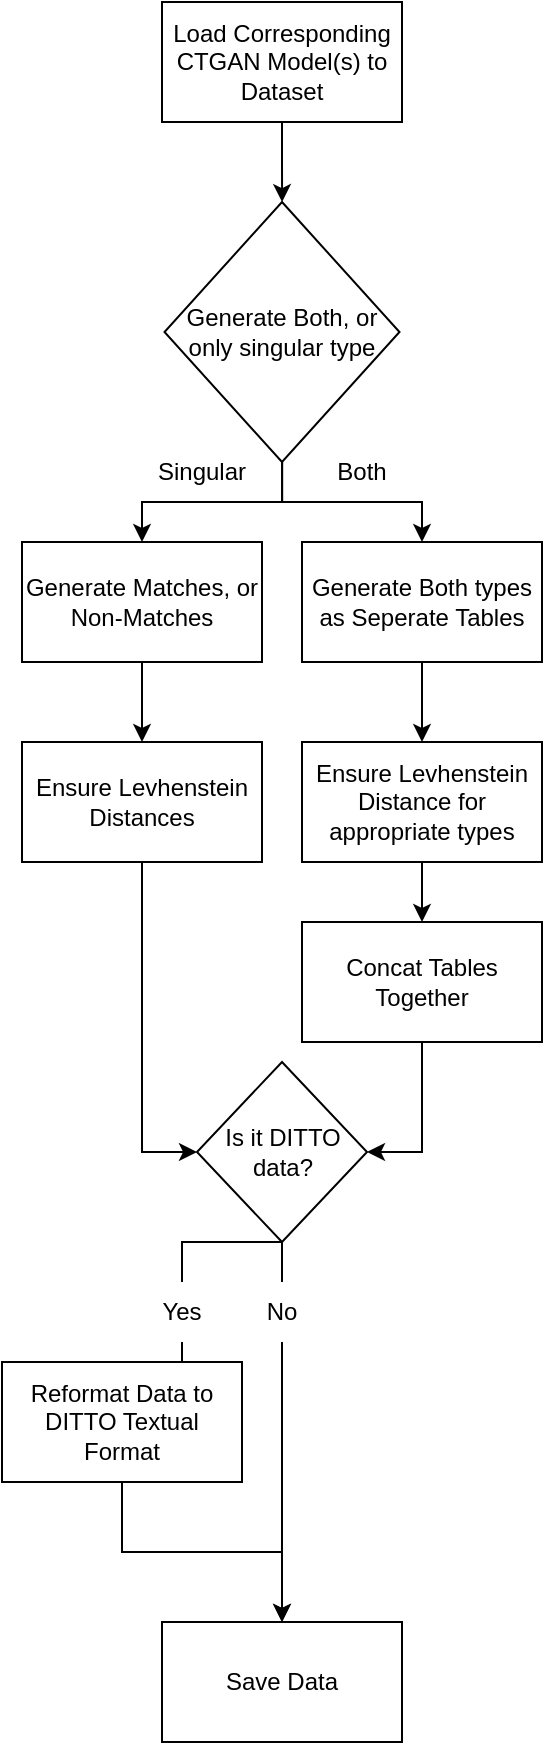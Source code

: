 <mxfile version="18.1.1" type="device"><diagram id="4k_xrgOtNOOedNqZFSyy" name="Page-1"><mxGraphModel dx="754" dy="523" grid="1" gridSize="10" guides="1" tooltips="1" connect="1" arrows="1" fold="1" page="1" pageScale="1" pageWidth="827" pageHeight="1169" math="0" shadow="0"><root><mxCell id="0"/><mxCell id="1" parent="0"/><mxCell id="mhwVTAOsd96O-FLE4UpY-123" value="" style="edgeStyle=orthogonalEdgeStyle;rounded=0;orthogonalLoop=1;jettySize=auto;html=1;startArrow=none;" parent="1" source="mhwVTAOsd96O-FLE4UpY-138" target="mhwVTAOsd96O-FLE4UpY-122" edge="1"><mxGeometry relative="1" as="geometry"/></mxCell><mxCell id="mhwVTAOsd96O-FLE4UpY-135" style="edgeStyle=orthogonalEdgeStyle;rounded=0;orthogonalLoop=1;jettySize=auto;html=1;entryX=0.5;entryY=0;entryDx=0;entryDy=0;startArrow=none;" parent="1" source="mhwVTAOsd96O-FLE4UpY-143" target="mhwVTAOsd96O-FLE4UpY-132" edge="1"><mxGeometry relative="1" as="geometry"/></mxCell><mxCell id="mhwVTAOsd96O-FLE4UpY-8" value="Is it DITTO data?" style="rhombus;whiteSpace=wrap;html=1;" parent="1" vertex="1"><mxGeometry x="217.5" y="610" width="85" height="90" as="geometry"/></mxCell><mxCell id="mhwVTAOsd96O-FLE4UpY-97" value="" style="edgeStyle=orthogonalEdgeStyle;rounded=0;orthogonalLoop=1;jettySize=auto;html=1;" parent="1" source="mhwVTAOsd96O-FLE4UpY-93" target="mhwVTAOsd96O-FLE4UpY-96" edge="1"><mxGeometry relative="1" as="geometry"/></mxCell><mxCell id="mhwVTAOsd96O-FLE4UpY-93" value="Load Corresponding CTGAN Model(s) to Dataset" style="rounded=0;whiteSpace=wrap;html=1;shadow=0;glass=0;sketch=0;" parent="1" vertex="1"><mxGeometry x="200" y="80" width="120" height="60" as="geometry"/></mxCell><mxCell id="mhwVTAOsd96O-FLE4UpY-101" value="" style="edgeStyle=orthogonalEdgeStyle;rounded=0;orthogonalLoop=1;jettySize=auto;html=1;" parent="1" source="mhwVTAOsd96O-FLE4UpY-96" target="mhwVTAOsd96O-FLE4UpY-100" edge="1"><mxGeometry relative="1" as="geometry"/></mxCell><mxCell id="mhwVTAOsd96O-FLE4UpY-105" style="edgeStyle=orthogonalEdgeStyle;rounded=0;orthogonalLoop=1;jettySize=auto;html=1;" parent="1" source="mhwVTAOsd96O-FLE4UpY-96" target="mhwVTAOsd96O-FLE4UpY-104" edge="1"><mxGeometry relative="1" as="geometry"/></mxCell><mxCell id="mhwVTAOsd96O-FLE4UpY-96" value="Generate Both, or only singular type" style="rhombus;whiteSpace=wrap;html=1;rounded=0;shadow=0;glass=0;sketch=0;" parent="1" vertex="1"><mxGeometry x="201.25" y="180" width="117.5" height="130" as="geometry"/></mxCell><mxCell id="mhwVTAOsd96O-FLE4UpY-117" value="" style="edgeStyle=orthogonalEdgeStyle;rounded=0;orthogonalLoop=1;jettySize=auto;html=1;" parent="1" source="mhwVTAOsd96O-FLE4UpY-100" target="mhwVTAOsd96O-FLE4UpY-115" edge="1"><mxGeometry relative="1" as="geometry"/></mxCell><mxCell id="mhwVTAOsd96O-FLE4UpY-100" value="Generate Matches, or Non-Matches" style="whiteSpace=wrap;html=1;rounded=0;shadow=0;glass=0;sketch=0;" parent="1" vertex="1"><mxGeometry x="130" y="350" width="120" height="60" as="geometry"/></mxCell><mxCell id="mhwVTAOsd96O-FLE4UpY-114" value="" style="edgeStyle=orthogonalEdgeStyle;rounded=0;orthogonalLoop=1;jettySize=auto;html=1;" parent="1" source="mhwVTAOsd96O-FLE4UpY-104" target="mhwVTAOsd96O-FLE4UpY-113" edge="1"><mxGeometry relative="1" as="geometry"/></mxCell><mxCell id="mhwVTAOsd96O-FLE4UpY-104" value="Generate Both types as Seperate Tables" style="whiteSpace=wrap;html=1;rounded=0;shadow=0;glass=0;sketch=0;" parent="1" vertex="1"><mxGeometry x="270" y="350" width="120" height="60" as="geometry"/></mxCell><mxCell id="mhwVTAOsd96O-FLE4UpY-130" value="" style="edgeStyle=orthogonalEdgeStyle;rounded=0;orthogonalLoop=1;jettySize=auto;html=1;" parent="1" source="mhwVTAOsd96O-FLE4UpY-113" target="mhwVTAOsd96O-FLE4UpY-129" edge="1"><mxGeometry relative="1" as="geometry"/></mxCell><mxCell id="mhwVTAOsd96O-FLE4UpY-113" value="Ensure Levhenstein Distance for appropriate types" style="whiteSpace=wrap;html=1;rounded=0;shadow=0;glass=0;sketch=0;" parent="1" vertex="1"><mxGeometry x="270" y="450" width="120" height="60" as="geometry"/></mxCell><mxCell id="mhwVTAOsd96O-FLE4UpY-120" style="edgeStyle=orthogonalEdgeStyle;rounded=0;orthogonalLoop=1;jettySize=auto;html=1;entryX=0;entryY=0.5;entryDx=0;entryDy=0;" parent="1" source="mhwVTAOsd96O-FLE4UpY-115" target="mhwVTAOsd96O-FLE4UpY-8" edge="1"><mxGeometry relative="1" as="geometry"/></mxCell><mxCell id="mhwVTAOsd96O-FLE4UpY-115" value="Ensure Levhenstein Distances" style="whiteSpace=wrap;html=1;rounded=0;shadow=0;glass=0;sketch=0;" parent="1" vertex="1"><mxGeometry x="130" y="450" width="120" height="60" as="geometry"/></mxCell><mxCell id="mhwVTAOsd96O-FLE4UpY-133" value="" style="edgeStyle=orthogonalEdgeStyle;rounded=0;orthogonalLoop=1;jettySize=auto;html=1;" parent="1" source="mhwVTAOsd96O-FLE4UpY-122" target="mhwVTAOsd96O-FLE4UpY-132" edge="1"><mxGeometry relative="1" as="geometry"/></mxCell><mxCell id="mhwVTAOsd96O-FLE4UpY-122" value="Reformat Data to DITTO Textual Format" style="whiteSpace=wrap;html=1;" parent="1" vertex="1"><mxGeometry x="120" y="760" width="120" height="60" as="geometry"/></mxCell><mxCell id="mhwVTAOsd96O-FLE4UpY-131" style="edgeStyle=orthogonalEdgeStyle;rounded=0;orthogonalLoop=1;jettySize=auto;html=1;entryX=1;entryY=0.5;entryDx=0;entryDy=0;" parent="1" source="mhwVTAOsd96O-FLE4UpY-129" target="mhwVTAOsd96O-FLE4UpY-8" edge="1"><mxGeometry relative="1" as="geometry"/></mxCell><mxCell id="mhwVTAOsd96O-FLE4UpY-129" value="Concat Tables Together" style="whiteSpace=wrap;html=1;rounded=0;shadow=0;glass=0;sketch=0;" parent="1" vertex="1"><mxGeometry x="270" y="540" width="120" height="60" as="geometry"/></mxCell><mxCell id="mhwVTAOsd96O-FLE4UpY-132" value="Save Data" style="whiteSpace=wrap;html=1;" parent="1" vertex="1"><mxGeometry x="200" y="890" width="120" height="60" as="geometry"/></mxCell><mxCell id="mhwVTAOsd96O-FLE4UpY-136" value="Singular" style="text;html=1;strokeColor=none;fillColor=none;align=center;verticalAlign=middle;whiteSpace=wrap;rounded=0;shadow=0;glass=0;sketch=0;" parent="1" vertex="1"><mxGeometry x="190" y="300" width="60" height="30" as="geometry"/></mxCell><mxCell id="mhwVTAOsd96O-FLE4UpY-137" value="Both" style="text;html=1;strokeColor=none;fillColor=none;align=center;verticalAlign=middle;whiteSpace=wrap;rounded=0;shadow=0;glass=0;sketch=0;" parent="1" vertex="1"><mxGeometry x="270" y="300" width="60" height="30" as="geometry"/></mxCell><mxCell id="mhwVTAOsd96O-FLE4UpY-138" value="Yes" style="text;html=1;strokeColor=none;fillColor=none;align=center;verticalAlign=middle;whiteSpace=wrap;rounded=0;shadow=0;glass=0;sketch=0;" parent="1" vertex="1"><mxGeometry x="180" y="720" width="60" height="30" as="geometry"/></mxCell><mxCell id="mhwVTAOsd96O-FLE4UpY-139" value="" style="edgeStyle=orthogonalEdgeStyle;rounded=0;orthogonalLoop=1;jettySize=auto;html=1;endArrow=none;" parent="1" source="mhwVTAOsd96O-FLE4UpY-8" target="mhwVTAOsd96O-FLE4UpY-138" edge="1"><mxGeometry relative="1" as="geometry"><mxPoint x="260" y="700" as="sourcePoint"/><mxPoint x="180" y="750" as="targetPoint"/><Array as="points"><mxPoint x="210" y="700"/></Array></mxGeometry></mxCell><mxCell id="mhwVTAOsd96O-FLE4UpY-143" value="No" style="text;html=1;strokeColor=none;fillColor=none;align=center;verticalAlign=middle;whiteSpace=wrap;rounded=0;shadow=0;glass=0;sketch=0;" parent="1" vertex="1"><mxGeometry x="230" y="720" width="60" height="30" as="geometry"/></mxCell><mxCell id="mhwVTAOsd96O-FLE4UpY-146" value="" style="edgeStyle=orthogonalEdgeStyle;rounded=0;orthogonalLoop=1;jettySize=auto;html=1;entryX=0.5;entryY=0;entryDx=0;entryDy=0;endArrow=none;" parent="1" source="mhwVTAOsd96O-FLE4UpY-8" target="mhwVTAOsd96O-FLE4UpY-143" edge="1"><mxGeometry relative="1" as="geometry"><mxPoint x="260" y="700" as="sourcePoint"/><mxPoint x="260" y="890" as="targetPoint"/></mxGeometry></mxCell></root></mxGraphModel></diagram></mxfile>